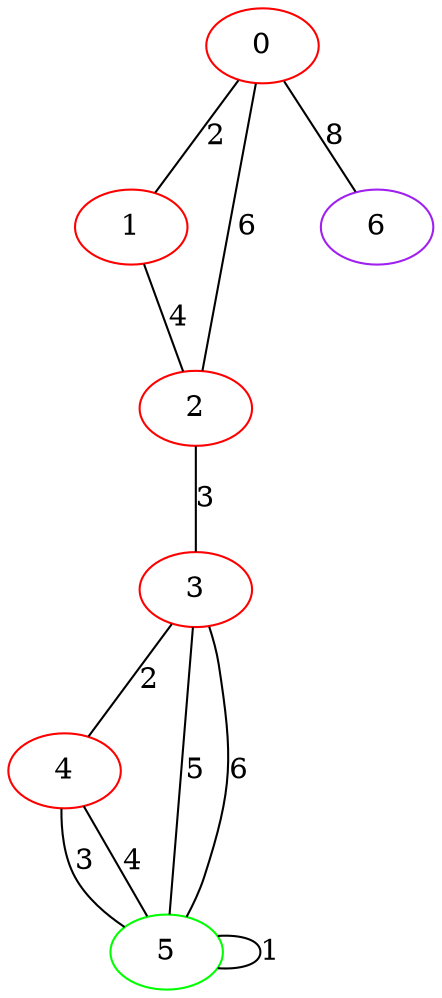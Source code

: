 graph "" {
0 [color=red, weight=1];
1 [color=red, weight=1];
2 [color=red, weight=1];
3 [color=red, weight=1];
4 [color=red, weight=1];
5 [color=green, weight=2];
6 [color=purple, weight=4];
0 -- 1  [key=0, label=2];
0 -- 2  [key=0, label=6];
0 -- 6  [key=0, label=8];
1 -- 2  [key=0, label=4];
2 -- 3  [key=0, label=3];
3 -- 4  [key=0, label=2];
3 -- 5  [key=0, label=5];
3 -- 5  [key=1, label=6];
4 -- 5  [key=0, label=3];
4 -- 5  [key=1, label=4];
5 -- 5  [key=0, label=1];
}
